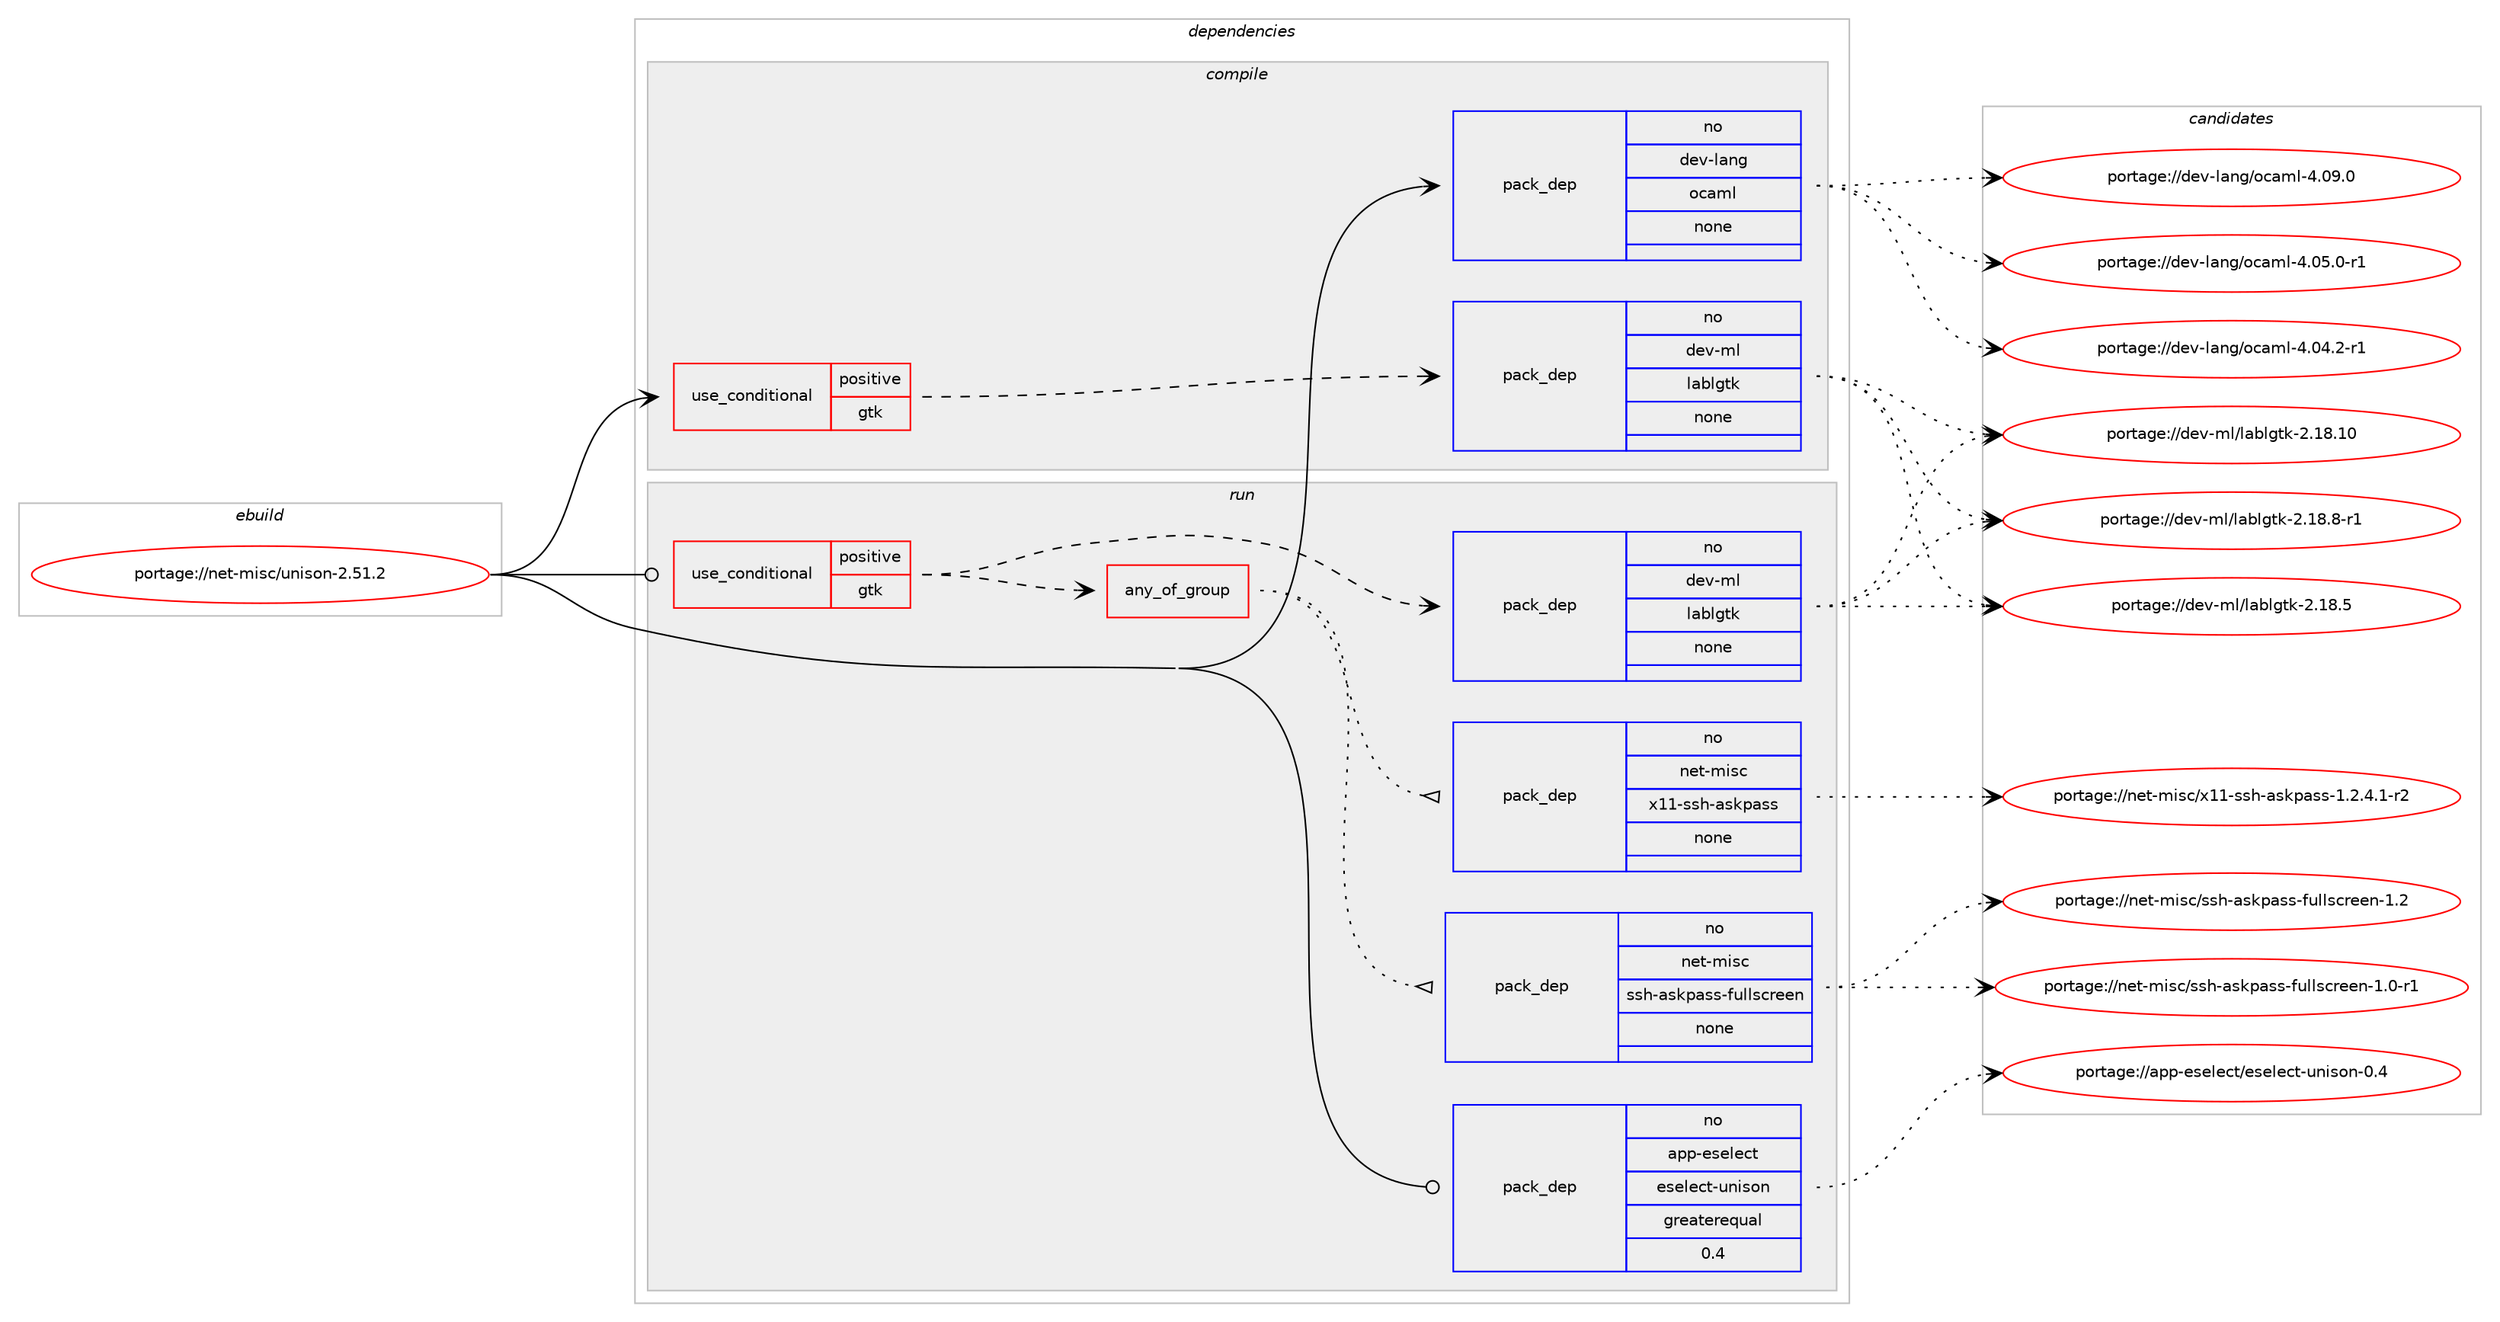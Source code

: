 digraph prolog {

# *************
# Graph options
# *************

newrank=true;
concentrate=true;
compound=true;
graph [rankdir=LR,fontname=Helvetica,fontsize=10,ranksep=1.5];#, ranksep=2.5, nodesep=0.2];
edge  [arrowhead=vee];
node  [fontname=Helvetica,fontsize=10];

# **********
# The ebuild
# **********

subgraph cluster_leftcol {
color=gray;
rank=same;
label=<<i>ebuild</i>>;
id [label="portage://net-misc/unison-2.51.2", color=red, width=4, href="../net-misc/unison-2.51.2.svg"];
}

# ****************
# The dependencies
# ****************

subgraph cluster_midcol {
color=gray;
label=<<i>dependencies</i>>;
subgraph cluster_compile {
fillcolor="#eeeeee";
style=filled;
label=<<i>compile</i>>;
subgraph cond434 {
dependency3220 [label=<<TABLE BORDER="0" CELLBORDER="1" CELLSPACING="0" CELLPADDING="4"><TR><TD ROWSPAN="3" CELLPADDING="10">use_conditional</TD></TR><TR><TD>positive</TD></TR><TR><TD>gtk</TD></TR></TABLE>>, shape=none, color=red];
subgraph pack2739 {
dependency3221 [label=<<TABLE BORDER="0" CELLBORDER="1" CELLSPACING="0" CELLPADDING="4" WIDTH="220"><TR><TD ROWSPAN="6" CELLPADDING="30">pack_dep</TD></TR><TR><TD WIDTH="110">no</TD></TR><TR><TD>dev-ml</TD></TR><TR><TD>lablgtk</TD></TR><TR><TD>none</TD></TR><TR><TD></TD></TR></TABLE>>, shape=none, color=blue];
}
dependency3220:e -> dependency3221:w [weight=20,style="dashed",arrowhead="vee"];
}
id:e -> dependency3220:w [weight=20,style="solid",arrowhead="vee"];
subgraph pack2740 {
dependency3222 [label=<<TABLE BORDER="0" CELLBORDER="1" CELLSPACING="0" CELLPADDING="4" WIDTH="220"><TR><TD ROWSPAN="6" CELLPADDING="30">pack_dep</TD></TR><TR><TD WIDTH="110">no</TD></TR><TR><TD>dev-lang</TD></TR><TR><TD>ocaml</TD></TR><TR><TD>none</TD></TR><TR><TD></TD></TR></TABLE>>, shape=none, color=blue];
}
id:e -> dependency3222:w [weight=20,style="solid",arrowhead="vee"];
}
subgraph cluster_compileandrun {
fillcolor="#eeeeee";
style=filled;
label=<<i>compile and run</i>>;
}
subgraph cluster_run {
fillcolor="#eeeeee";
style=filled;
label=<<i>run</i>>;
subgraph cond435 {
dependency3223 [label=<<TABLE BORDER="0" CELLBORDER="1" CELLSPACING="0" CELLPADDING="4"><TR><TD ROWSPAN="3" CELLPADDING="10">use_conditional</TD></TR><TR><TD>positive</TD></TR><TR><TD>gtk</TD></TR></TABLE>>, shape=none, color=red];
subgraph pack2741 {
dependency3224 [label=<<TABLE BORDER="0" CELLBORDER="1" CELLSPACING="0" CELLPADDING="4" WIDTH="220"><TR><TD ROWSPAN="6" CELLPADDING="30">pack_dep</TD></TR><TR><TD WIDTH="110">no</TD></TR><TR><TD>dev-ml</TD></TR><TR><TD>lablgtk</TD></TR><TR><TD>none</TD></TR><TR><TD></TD></TR></TABLE>>, shape=none, color=blue];
}
dependency3223:e -> dependency3224:w [weight=20,style="dashed",arrowhead="vee"];
subgraph any47 {
dependency3225 [label=<<TABLE BORDER="0" CELLBORDER="1" CELLSPACING="0" CELLPADDING="4"><TR><TD CELLPADDING="10">any_of_group</TD></TR></TABLE>>, shape=none, color=red];subgraph pack2742 {
dependency3226 [label=<<TABLE BORDER="0" CELLBORDER="1" CELLSPACING="0" CELLPADDING="4" WIDTH="220"><TR><TD ROWSPAN="6" CELLPADDING="30">pack_dep</TD></TR><TR><TD WIDTH="110">no</TD></TR><TR><TD>net-misc</TD></TR><TR><TD>x11-ssh-askpass</TD></TR><TR><TD>none</TD></TR><TR><TD></TD></TR></TABLE>>, shape=none, color=blue];
}
dependency3225:e -> dependency3226:w [weight=20,style="dotted",arrowhead="oinv"];
subgraph pack2743 {
dependency3227 [label=<<TABLE BORDER="0" CELLBORDER="1" CELLSPACING="0" CELLPADDING="4" WIDTH="220"><TR><TD ROWSPAN="6" CELLPADDING="30">pack_dep</TD></TR><TR><TD WIDTH="110">no</TD></TR><TR><TD>net-misc</TD></TR><TR><TD>ssh-askpass-fullscreen</TD></TR><TR><TD>none</TD></TR><TR><TD></TD></TR></TABLE>>, shape=none, color=blue];
}
dependency3225:e -> dependency3227:w [weight=20,style="dotted",arrowhead="oinv"];
}
dependency3223:e -> dependency3225:w [weight=20,style="dashed",arrowhead="vee"];
}
id:e -> dependency3223:w [weight=20,style="solid",arrowhead="odot"];
subgraph pack2744 {
dependency3228 [label=<<TABLE BORDER="0" CELLBORDER="1" CELLSPACING="0" CELLPADDING="4" WIDTH="220"><TR><TD ROWSPAN="6" CELLPADDING="30">pack_dep</TD></TR><TR><TD WIDTH="110">no</TD></TR><TR><TD>app-eselect</TD></TR><TR><TD>eselect-unison</TD></TR><TR><TD>greaterequal</TD></TR><TR><TD>0.4</TD></TR></TABLE>>, shape=none, color=blue];
}
id:e -> dependency3228:w [weight=20,style="solid",arrowhead="odot"];
}
}

# **************
# The candidates
# **************

subgraph cluster_choices {
rank=same;
color=gray;
label=<<i>candidates</i>>;

subgraph choice2739 {
color=black;
nodesep=1;
choice10010111845109108471089798108103116107455046495646564511449 [label="portage://dev-ml/lablgtk-2.18.8-r1", color=red, width=4,href="../dev-ml/lablgtk-2.18.8-r1.svg"];
choice1001011184510910847108979810810311610745504649564653 [label="portage://dev-ml/lablgtk-2.18.5", color=red, width=4,href="../dev-ml/lablgtk-2.18.5.svg"];
choice100101118451091084710897981081031161074550464956464948 [label="portage://dev-ml/lablgtk-2.18.10", color=red, width=4,href="../dev-ml/lablgtk-2.18.10.svg"];
dependency3221:e -> choice10010111845109108471089798108103116107455046495646564511449:w [style=dotted,weight="100"];
dependency3221:e -> choice1001011184510910847108979810810311610745504649564653:w [style=dotted,weight="100"];
dependency3221:e -> choice100101118451091084710897981081031161074550464956464948:w [style=dotted,weight="100"];
}
subgraph choice2740 {
color=black;
nodesep=1;
choice100101118451089711010347111999710910845524648574648 [label="portage://dev-lang/ocaml-4.09.0", color=red, width=4,href="../dev-lang/ocaml-4.09.0.svg"];
choice1001011184510897110103471119997109108455246485346484511449 [label="portage://dev-lang/ocaml-4.05.0-r1", color=red, width=4,href="../dev-lang/ocaml-4.05.0-r1.svg"];
choice1001011184510897110103471119997109108455246485246504511449 [label="portage://dev-lang/ocaml-4.04.2-r1", color=red, width=4,href="../dev-lang/ocaml-4.04.2-r1.svg"];
dependency3222:e -> choice100101118451089711010347111999710910845524648574648:w [style=dotted,weight="100"];
dependency3222:e -> choice1001011184510897110103471119997109108455246485346484511449:w [style=dotted,weight="100"];
dependency3222:e -> choice1001011184510897110103471119997109108455246485246504511449:w [style=dotted,weight="100"];
}
subgraph choice2741 {
color=black;
nodesep=1;
choice10010111845109108471089798108103116107455046495646564511449 [label="portage://dev-ml/lablgtk-2.18.8-r1", color=red, width=4,href="../dev-ml/lablgtk-2.18.8-r1.svg"];
choice1001011184510910847108979810810311610745504649564653 [label="portage://dev-ml/lablgtk-2.18.5", color=red, width=4,href="../dev-ml/lablgtk-2.18.5.svg"];
choice100101118451091084710897981081031161074550464956464948 [label="portage://dev-ml/lablgtk-2.18.10", color=red, width=4,href="../dev-ml/lablgtk-2.18.10.svg"];
dependency3224:e -> choice10010111845109108471089798108103116107455046495646564511449:w [style=dotted,weight="100"];
dependency3224:e -> choice1001011184510910847108979810810311610745504649564653:w [style=dotted,weight="100"];
dependency3224:e -> choice100101118451091084710897981081031161074550464956464948:w [style=dotted,weight="100"];
}
subgraph choice2742 {
color=black;
nodesep=1;
choice11010111645109105115994712049494511511510445971151071129711511545494650465246494511450 [label="portage://net-misc/x11-ssh-askpass-1.2.4.1-r2", color=red, width=4,href="../net-misc/x11-ssh-askpass-1.2.4.1-r2.svg"];
dependency3226:e -> choice11010111645109105115994712049494511511510445971151071129711511545494650465246494511450:w [style=dotted,weight="100"];
}
subgraph choice2743 {
color=black;
nodesep=1;
choice110101116451091051159947115115104459711510711297115115451021171081081159911410110111045494650 [label="portage://net-misc/ssh-askpass-fullscreen-1.2", color=red, width=4,href="../net-misc/ssh-askpass-fullscreen-1.2.svg"];
choice1101011164510910511599471151151044597115107112971151154510211710810811599114101101110454946484511449 [label="portage://net-misc/ssh-askpass-fullscreen-1.0-r1", color=red, width=4,href="../net-misc/ssh-askpass-fullscreen-1.0-r1.svg"];
dependency3227:e -> choice110101116451091051159947115115104459711510711297115115451021171081081159911410110111045494650:w [style=dotted,weight="100"];
dependency3227:e -> choice1101011164510910511599471151151044597115107112971151154510211710810811599114101101110454946484511449:w [style=dotted,weight="100"];
}
subgraph choice2744 {
color=black;
nodesep=1;
choice97112112451011151011081019911647101115101108101991164511711010511511111045484652 [label="portage://app-eselect/eselect-unison-0.4", color=red, width=4,href="../app-eselect/eselect-unison-0.4.svg"];
dependency3228:e -> choice97112112451011151011081019911647101115101108101991164511711010511511111045484652:w [style=dotted,weight="100"];
}
}

}
